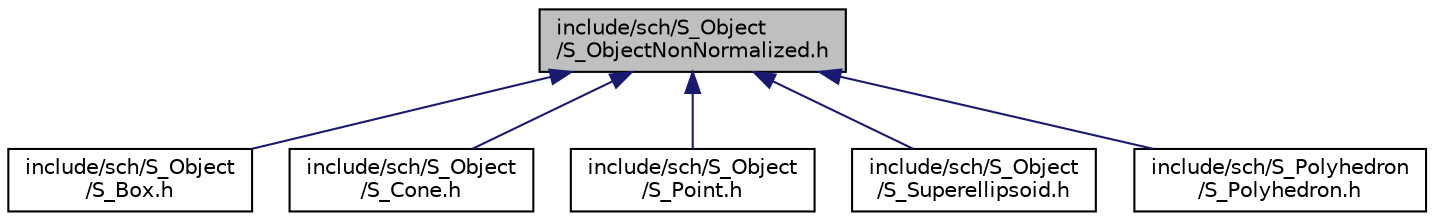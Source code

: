 digraph "include/sch/S_Object/S_ObjectNonNormalized.h"
{
  edge [fontname="Helvetica",fontsize="10",labelfontname="Helvetica",labelfontsize="10"];
  node [fontname="Helvetica",fontsize="10",shape=record];
  Node16 [label="include/sch/S_Object\l/S_ObjectNonNormalized.h",height=0.2,width=0.4,color="black", fillcolor="grey75", style="filled", fontcolor="black"];
  Node16 -> Node17 [dir="back",color="midnightblue",fontsize="10",style="solid",fontname="Helvetica"];
  Node17 [label="include/sch/S_Object\l/S_Box.h",height=0.2,width=0.4,color="black", fillcolor="white", style="filled",URL="$S__Box_8h.html"];
  Node16 -> Node18 [dir="back",color="midnightblue",fontsize="10",style="solid",fontname="Helvetica"];
  Node18 [label="include/sch/S_Object\l/S_Cone.h",height=0.2,width=0.4,color="black", fillcolor="white", style="filled",URL="$S__Cone_8h.html"];
  Node16 -> Node19 [dir="back",color="midnightblue",fontsize="10",style="solid",fontname="Helvetica"];
  Node19 [label="include/sch/S_Object\l/S_Point.h",height=0.2,width=0.4,color="black", fillcolor="white", style="filled",URL="$S__Point_8h.html"];
  Node16 -> Node20 [dir="back",color="midnightblue",fontsize="10",style="solid",fontname="Helvetica"];
  Node20 [label="include/sch/S_Object\l/S_Superellipsoid.h",height=0.2,width=0.4,color="black", fillcolor="white", style="filled",URL="$S__Superellipsoid_8h.html"];
  Node16 -> Node21 [dir="back",color="midnightblue",fontsize="10",style="solid",fontname="Helvetica"];
  Node21 [label="include/sch/S_Polyhedron\l/S_Polyhedron.h",height=0.2,width=0.4,color="black", fillcolor="white", style="filled",URL="$S__Polyhedron_8h.html"];
}
